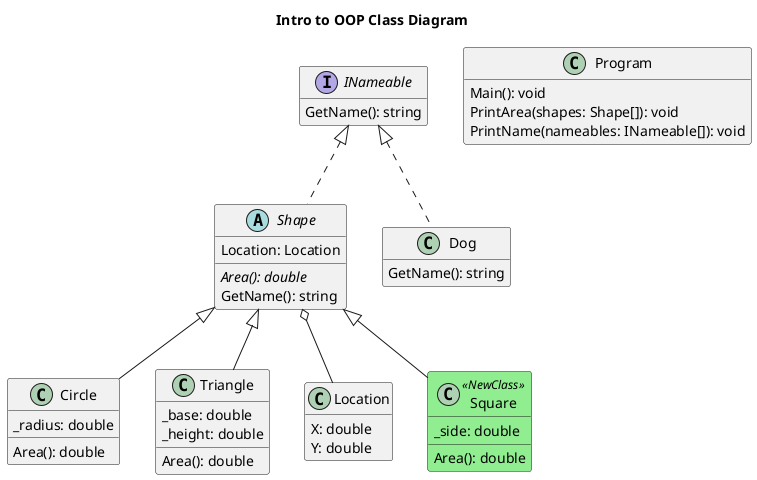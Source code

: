 ﻿@startuml
title Intro to OOP Class Diagram
hide empty members
skinparam class {
  BackgroundColor<<NewClass>> lightgreen
}

abstract class Shape {
  {abstract} Area(): double
  Location: Location
  GetName(): string
}

interface INameable {
  GetName(): string
}

class Circle {
  _radius: double
  Area(): double
}

class Triangle {
  _base: double
  _height: double
  Area(): double
}

class Dog {
  GetName(): string
}

class Location {
  X: double
  Y: double
}

class Program {
  Main(): void
  PrintArea(shapes: Shape[]): void
  PrintName(nameables: INameable[]): void
}

class Square <<NewClass>> {
  _side: double
  Area(): double
}

Shape <|-- Circle
Shape <|-- Triangle
Shape <|-- Square
INameable <|.. Shape
INameable <|.. Dog
Shape o-- Location

@enduml
